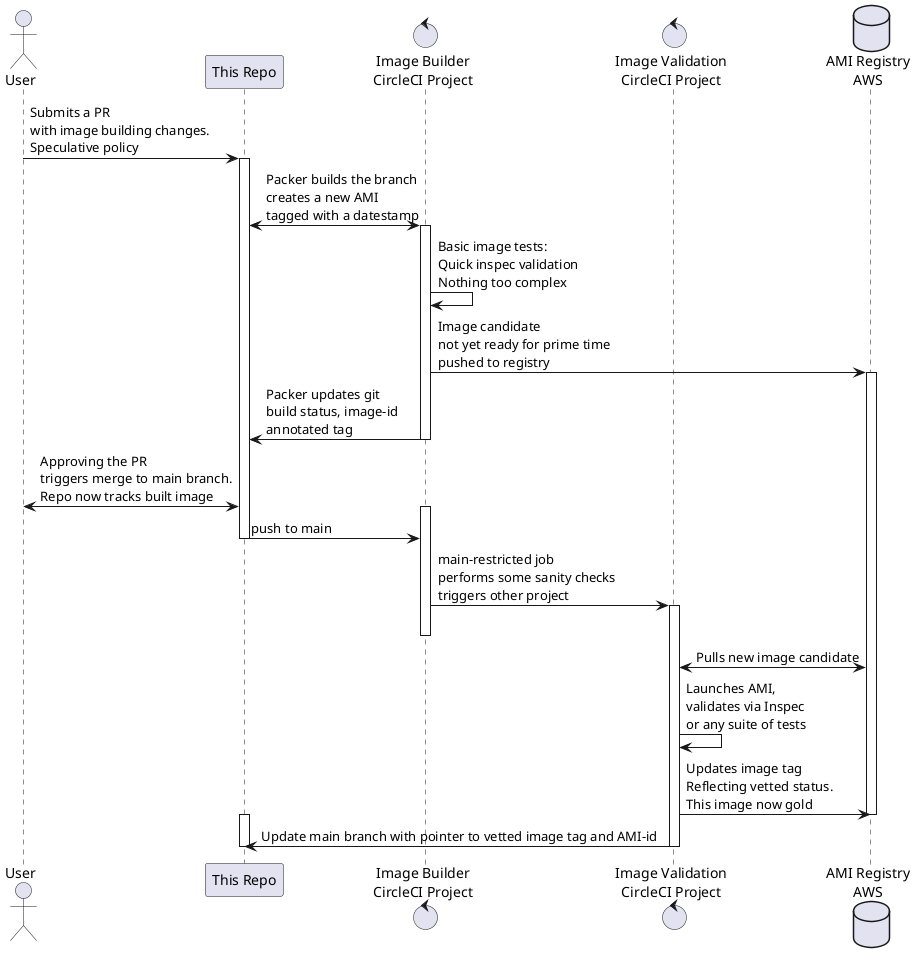 @startuml
actor User
participant "This Repo" as A
control "Image Builder\nCircleCI Project" as B
control "Image Validation\nCircleCI Project" as D
database "AMI Registry\nAWS" as C
User -> A: Submits a PR\nwith image building changes.\nSpeculative policy
activate A
A <-> B: Packer builds the branch\ncreates a new AMI\ntagged with a datestamp
activate B
B -> B: Basic image tests:\nQuick inspec validation\nNothing too complex
B -> C: Image candidate\nnot yet ready for prime time\npushed to registry
activate C
B -> A: Packer updates git\nbuild status, image-id\nannotated tag
deactivate B
A <-> User: Approving the PR\ntriggers merge to main branch.\nRepo now tracks built image
activate B
A -> B: push to main
deactivate A
B -> D: main-restricted job\nperforms some sanity checks\ntriggers other project
activate D
deactivate B
D <-> C: Pulls new image candidate
D -> D: Launches AMI,\nvalidates via Inspec\nor any suite of tests
D -> C: Updates image tag\nReflecting vetted status.\nThis image now gold
deactivate C
activate A
D -> A: Update main branch with pointer to vetted image tag and AMI-id
deactivate D
deactivate A
@enduml
